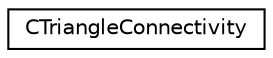 digraph "Graphical Class Hierarchy"
{
 // LATEX_PDF_SIZE
  edge [fontname="Helvetica",fontsize="10",labelfontname="Helvetica",labelfontsize="10"];
  node [fontname="Helvetica",fontsize="10",shape=record];
  rankdir="LR";
  Node0 [label="CTriangleConnectivity",height=0.2,width=0.4,color="black", fillcolor="white", style="filled",URL="$structCTriangleConnectivity.html",tooltip=" "];
}
